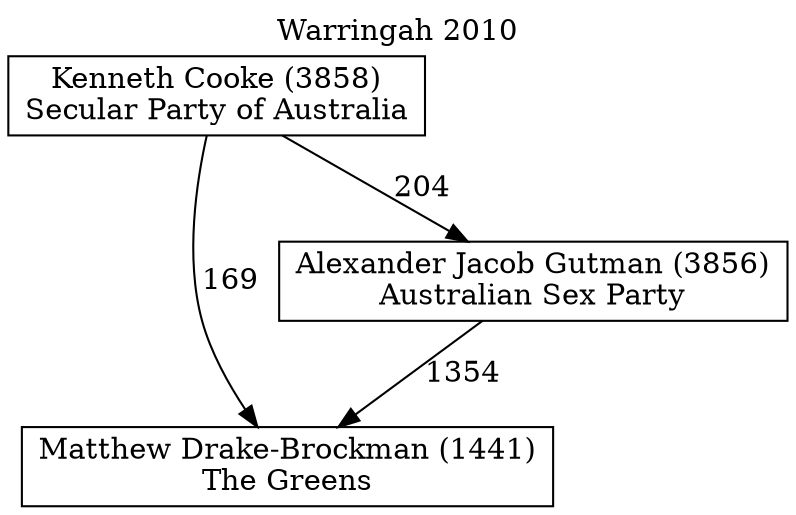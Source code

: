 // House preference flow
digraph "Matthew Drake-Brockman (1441)_Warringah_2010" {
	graph [label="Warringah 2010" labelloc=t mclimit=10]
	node [shape=box]
	"Matthew Drake-Brockman (1441)" [label="Matthew Drake-Brockman (1441)
The Greens"]
	"Alexander Jacob Gutman (3856)" [label="Alexander Jacob Gutman (3856)
Australian Sex Party"]
	"Kenneth Cooke (3858)" [label="Kenneth Cooke (3858)
Secular Party of Australia"]
	"Matthew Drake-Brockman (1441)" [label="Matthew Drake-Brockman (1441)
The Greens"]
	"Kenneth Cooke (3858)" [label="Kenneth Cooke (3858)
Secular Party of Australia"]
	"Kenneth Cooke (3858)" [label="Kenneth Cooke (3858)
Secular Party of Australia"]
	"Alexander Jacob Gutman (3856)" [label="Alexander Jacob Gutman (3856)
Australian Sex Party"]
	"Kenneth Cooke (3858)" [label="Kenneth Cooke (3858)
Secular Party of Australia"]
	"Kenneth Cooke (3858)" [label="Kenneth Cooke (3858)
Secular Party of Australia"]
	"Alexander Jacob Gutman (3856)" -> "Matthew Drake-Brockman (1441)" [label=1354]
	"Kenneth Cooke (3858)" -> "Alexander Jacob Gutman (3856)" [label=204]
	"Kenneth Cooke (3858)" -> "Matthew Drake-Brockman (1441)" [label=169]
}
